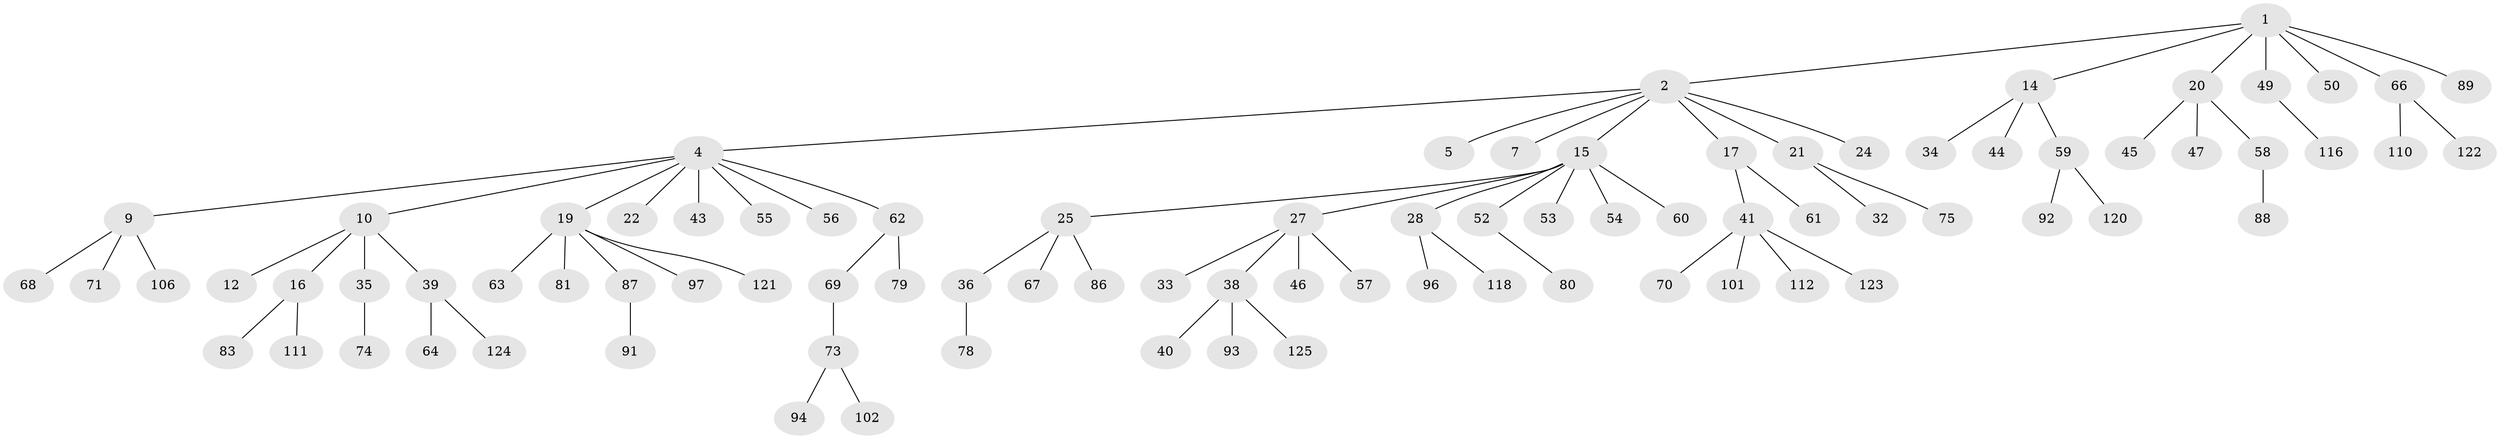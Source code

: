 // Generated by graph-tools (version 1.1) at 2025/24/03/03/25 07:24:08]
// undirected, 87 vertices, 86 edges
graph export_dot {
graph [start="1"]
  node [color=gray90,style=filled];
  1 [super="+6"];
  2 [super="+3"];
  4 [super="+8"];
  5 [super="+117"];
  7 [super="+13"];
  9 [super="+37"];
  10 [super="+11"];
  12 [super="+23"];
  14 [super="+29"];
  15 [super="+18"];
  16 [super="+77"];
  17 [super="+30"];
  19 [super="+26"];
  20 [super="+100"];
  21;
  22 [super="+115"];
  24;
  25 [super="+72"];
  27 [super="+76"];
  28 [super="+31"];
  32 [super="+119"];
  33;
  34;
  35 [super="+48"];
  36;
  38 [super="+42"];
  39 [super="+51"];
  40;
  41 [super="+84"];
  43 [super="+107"];
  44;
  45;
  46;
  47;
  49 [super="+98"];
  50;
  52 [super="+109"];
  53;
  54;
  55;
  56;
  57 [super="+85"];
  58 [super="+65"];
  59 [super="+104"];
  60 [super="+108"];
  61 [super="+90"];
  62;
  63;
  64;
  66 [super="+103"];
  67;
  68;
  69 [super="+95"];
  70;
  71;
  73 [super="+82"];
  74;
  75 [super="+99"];
  78;
  79;
  80;
  81;
  83 [super="+114"];
  86;
  87;
  88;
  89 [super="+113"];
  91 [super="+105"];
  92;
  93;
  94;
  96;
  97;
  101;
  102;
  106;
  110;
  111;
  112;
  116;
  118;
  120;
  121;
  122;
  123;
  124;
  125;
  1 -- 2;
  1 -- 14;
  1 -- 20;
  1 -- 89;
  1 -- 50;
  1 -- 66;
  1 -- 49;
  2 -- 4;
  2 -- 5;
  2 -- 7;
  2 -- 21;
  2 -- 24;
  2 -- 17;
  2 -- 15;
  4 -- 9;
  4 -- 43;
  4 -- 55;
  4 -- 19;
  4 -- 22;
  4 -- 56;
  4 -- 10;
  4 -- 62;
  9 -- 68;
  9 -- 106;
  9 -- 71;
  10 -- 12;
  10 -- 16;
  10 -- 35;
  10 -- 39;
  14 -- 34;
  14 -- 59;
  14 -- 44;
  15 -- 54;
  15 -- 60;
  15 -- 52;
  15 -- 53;
  15 -- 25;
  15 -- 27;
  15 -- 28;
  16 -- 83;
  16 -- 111;
  17 -- 41;
  17 -- 61;
  19 -- 63;
  19 -- 97;
  19 -- 81;
  19 -- 121;
  19 -- 87;
  20 -- 45;
  20 -- 47;
  20 -- 58;
  21 -- 32;
  21 -- 75;
  25 -- 36;
  25 -- 67;
  25 -- 86;
  27 -- 33;
  27 -- 38;
  27 -- 46;
  27 -- 57;
  28 -- 96;
  28 -- 118;
  35 -- 74;
  36 -- 78;
  38 -- 40;
  38 -- 125;
  38 -- 93;
  39 -- 64;
  39 -- 124;
  41 -- 70;
  41 -- 101;
  41 -- 112;
  41 -- 123;
  49 -- 116;
  52 -- 80;
  58 -- 88;
  59 -- 92;
  59 -- 120;
  62 -- 69;
  62 -- 79;
  66 -- 110;
  66 -- 122;
  69 -- 73;
  73 -- 94;
  73 -- 102;
  87 -- 91;
}
